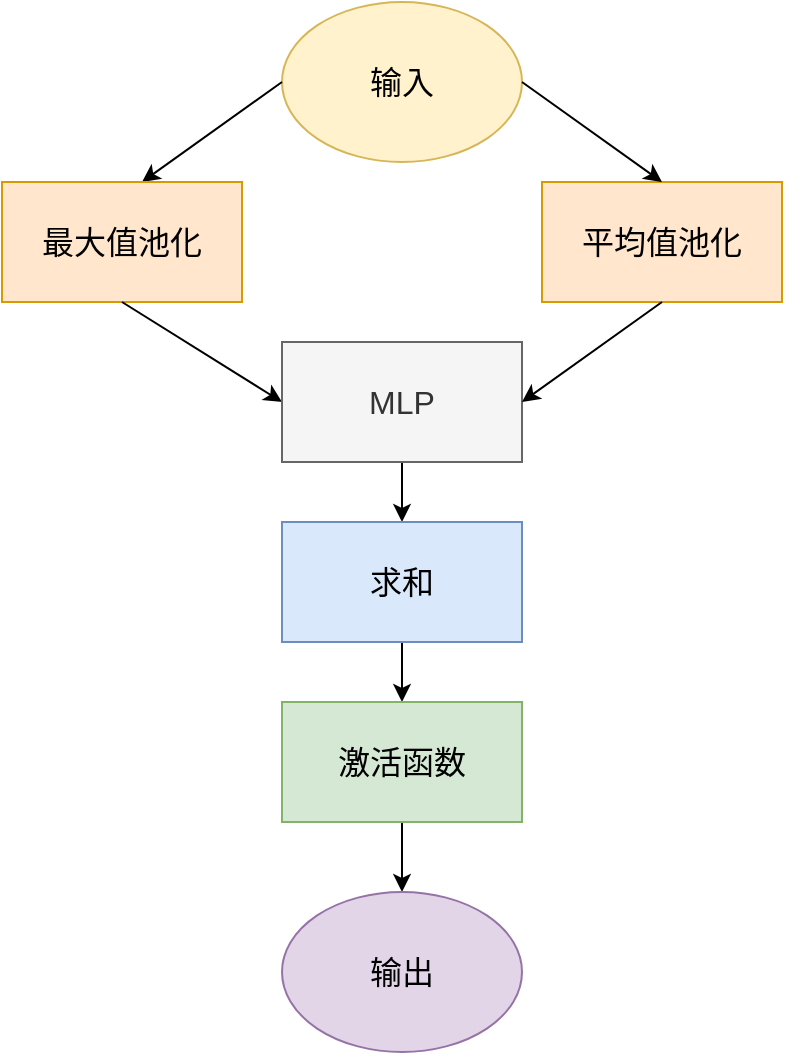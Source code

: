 <mxfile version="24.4.0" type="github">
  <diagram name="第 1 页" id="X00CZErsw5lxIn04xf_R">
    <mxGraphModel dx="1213" dy="631" grid="1" gridSize="10" guides="1" tooltips="1" connect="1" arrows="1" fold="1" page="1" pageScale="1" pageWidth="827" pageHeight="1169" math="0" shadow="0">
      <root>
        <mxCell id="0" />
        <mxCell id="1" parent="0" />
        <mxCell id="4k-sA4LPTLcVA16bypzs-29" value="输入" style="ellipse;whiteSpace=wrap;html=1;fontSize=16;fillColor=#fff2cc;strokeColor=#d6b656;" vertex="1" parent="1">
          <mxGeometry x="340" y="60" width="120" height="80" as="geometry" />
        </mxCell>
        <mxCell id="4k-sA4LPTLcVA16bypzs-30" value="" style="endArrow=classic;html=1;rounded=0;exitX=0;exitY=0.5;exitDx=0;exitDy=0;fontSize=16;" edge="1" parent="1" source="4k-sA4LPTLcVA16bypzs-29">
          <mxGeometry width="50" height="50" relative="1" as="geometry">
            <mxPoint x="338" y="79" as="sourcePoint" />
            <mxPoint x="270" y="150" as="targetPoint" />
          </mxGeometry>
        </mxCell>
        <mxCell id="4k-sA4LPTLcVA16bypzs-31" value="最大值池化" style="rounded=0;whiteSpace=wrap;html=1;fontSize=16;fillColor=#ffe6cc;strokeColor=#d79b00;" vertex="1" parent="1">
          <mxGeometry x="200" y="150" width="120" height="60" as="geometry" />
        </mxCell>
        <mxCell id="4k-sA4LPTLcVA16bypzs-32" value="平均值池化" style="rounded=0;whiteSpace=wrap;html=1;fontSize=16;fillColor=#ffe6cc;strokeColor=#d79b00;" vertex="1" parent="1">
          <mxGeometry x="470" y="150" width="120" height="60" as="geometry" />
        </mxCell>
        <mxCell id="4k-sA4LPTLcVA16bypzs-33" value="" style="endArrow=classic;html=1;rounded=0;entryX=0.5;entryY=0;entryDx=0;entryDy=0;exitX=1;exitY=0.5;exitDx=0;exitDy=0;fontSize=16;" edge="1" parent="1" source="4k-sA4LPTLcVA16bypzs-29" target="4k-sA4LPTLcVA16bypzs-32">
          <mxGeometry width="50" height="50" relative="1" as="geometry">
            <mxPoint x="470" y="80" as="sourcePoint" />
            <mxPoint x="392" y="150" as="targetPoint" />
          </mxGeometry>
        </mxCell>
        <mxCell id="4k-sA4LPTLcVA16bypzs-34" value="" style="endArrow=classic;html=1;rounded=0;exitX=0.5;exitY=1;exitDx=0;exitDy=0;entryX=0;entryY=0.5;entryDx=0;entryDy=0;fontSize=16;" edge="1" parent="1" source="4k-sA4LPTLcVA16bypzs-31" target="4k-sA4LPTLcVA16bypzs-35">
          <mxGeometry width="50" height="50" relative="1" as="geometry">
            <mxPoint x="350" y="260" as="sourcePoint" />
            <mxPoint x="350" y="290" as="targetPoint" />
          </mxGeometry>
        </mxCell>
        <mxCell id="4k-sA4LPTLcVA16bypzs-39" value="" style="edgeStyle=orthogonalEdgeStyle;rounded=0;orthogonalLoop=1;jettySize=auto;html=1;fontSize=16;" edge="1" parent="1" source="4k-sA4LPTLcVA16bypzs-35" target="4k-sA4LPTLcVA16bypzs-38">
          <mxGeometry relative="1" as="geometry" />
        </mxCell>
        <mxCell id="4k-sA4LPTLcVA16bypzs-35" value="MLP" style="rounded=0;whiteSpace=wrap;html=1;fontSize=16;fillColor=#f5f5f5;fontColor=#333333;strokeColor=#666666;" vertex="1" parent="1">
          <mxGeometry x="340" y="230" width="120" height="60" as="geometry" />
        </mxCell>
        <mxCell id="4k-sA4LPTLcVA16bypzs-37" value="" style="endArrow=classic;html=1;rounded=0;exitX=0.5;exitY=1;exitDx=0;exitDy=0;entryX=1;entryY=0.5;entryDx=0;entryDy=0;fontSize=16;" edge="1" parent="1" source="4k-sA4LPTLcVA16bypzs-32" target="4k-sA4LPTLcVA16bypzs-35">
          <mxGeometry width="50" height="50" relative="1" as="geometry">
            <mxPoint x="530" y="220" as="sourcePoint" />
            <mxPoint x="610" y="300" as="targetPoint" />
          </mxGeometry>
        </mxCell>
        <mxCell id="4k-sA4LPTLcVA16bypzs-41" value="" style="edgeStyle=orthogonalEdgeStyle;rounded=0;orthogonalLoop=1;jettySize=auto;html=1;fontSize=16;" edge="1" parent="1" source="4k-sA4LPTLcVA16bypzs-38" target="4k-sA4LPTLcVA16bypzs-40">
          <mxGeometry relative="1" as="geometry" />
        </mxCell>
        <mxCell id="4k-sA4LPTLcVA16bypzs-38" value="求和" style="rounded=0;whiteSpace=wrap;html=1;fontSize=16;fillColor=#dae8fc;strokeColor=#6c8ebf;" vertex="1" parent="1">
          <mxGeometry x="340" y="320" width="120" height="60" as="geometry" />
        </mxCell>
        <mxCell id="4k-sA4LPTLcVA16bypzs-43" style="edgeStyle=orthogonalEdgeStyle;rounded=0;orthogonalLoop=1;jettySize=auto;html=1;entryX=0.5;entryY=0;entryDx=0;entryDy=0;fontSize=16;" edge="1" parent="1" source="4k-sA4LPTLcVA16bypzs-40" target="4k-sA4LPTLcVA16bypzs-42">
          <mxGeometry relative="1" as="geometry" />
        </mxCell>
        <mxCell id="4k-sA4LPTLcVA16bypzs-40" value="激活函数" style="rounded=0;whiteSpace=wrap;html=1;fontSize=16;fillColor=#d5e8d4;strokeColor=#82b366;" vertex="1" parent="1">
          <mxGeometry x="340" y="410" width="120" height="60" as="geometry" />
        </mxCell>
        <mxCell id="4k-sA4LPTLcVA16bypzs-42" value="输出" style="ellipse;whiteSpace=wrap;html=1;fontSize=16;fillColor=#e1d5e7;strokeColor=#9673a6;" vertex="1" parent="1">
          <mxGeometry x="340" y="505" width="120" height="80" as="geometry" />
        </mxCell>
      </root>
    </mxGraphModel>
  </diagram>
</mxfile>
